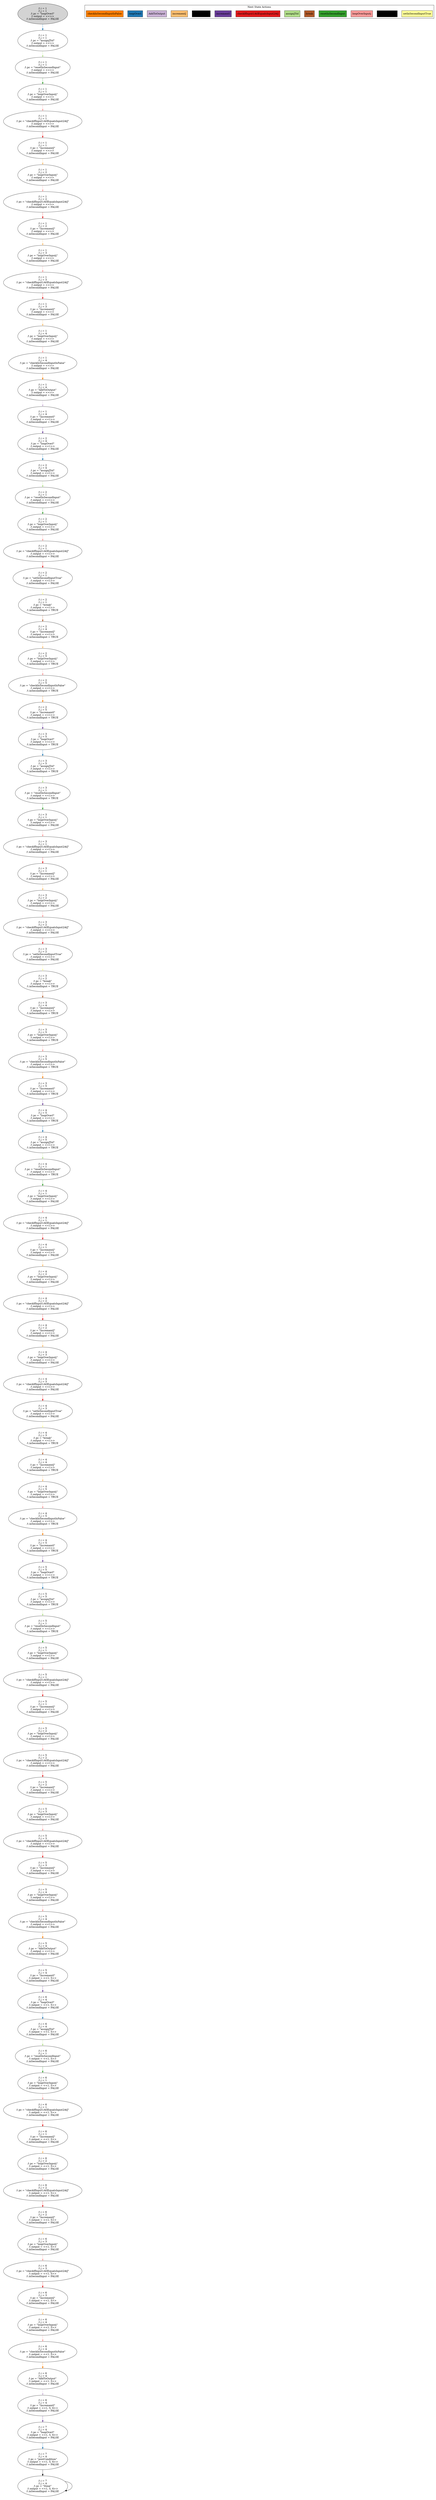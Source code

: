 strict digraph DiskGraph {
edge [colorscheme="paired12"]
nodesep=0.35;
subgraph cluster_graph {
color="white";
1559907073942633259 [label="/\\ i = 1\n/\\ j = 1\n/\\ pc = \"loopOverI\"\n/\\ output = <<>>\n/\\ inSecondInput = FALSE",style = filled]
1559907073942633259 -> -4839336384828059042 [label="",color="2",fontcolor="2"];
-4839336384828059042 [label="/\\ i = 1\n/\\ j = 1\n/\\ pc = \"assignJToI\"\n/\\ output = <<>>\n/\\ inSecondInput = FALSE"];
-4839336384828059042 -> -7735242241898976582 [label="",color="3",fontcolor="3"];
-7735242241898976582 [label="/\\ i = 1\n/\\ j = 1\n/\\ pc = \"resetInSecondInput\"\n/\\ output = <<>>\n/\\ inSecondInput = FALSE"];
-7735242241898976582 -> -2047927959159016953 [label="",color="4",fontcolor="4"];
-2047927959159016953 [label="/\\ i = 1\n/\\ j = 1\n/\\ pc = \"loopOverInputj\"\n/\\ output = <<>>\n/\\ inSecondInput = FALSE"];
-2047927959159016953 -> 7918374965792266569 [label="",color="5",fontcolor="5"];
7918374965792266569 [label="/\\ i = 1\n/\\ j = 1\n/\\ pc = \"checkIfInput1AtIEqualsInput2AtJ\"\n/\\ output = <<>>\n/\\ inSecondInput = FALSE"];
7918374965792266569 -> -1243222104558085387 [label="",color="6",fontcolor="6"];
-1243222104558085387 [label="/\\ i = 1\n/\\ j = 1\n/\\ pc = \"incrementJ\"\n/\\ output = <<>>\n/\\ inSecondInput = FALSE"];
-1243222104558085387 -> -7396395069025703343 [label="",color="7",fontcolor="7"];
-7396395069025703343 [label="/\\ i = 1\n/\\ j = 2\n/\\ pc = \"loopOverInputj\"\n/\\ output = <<>>\n/\\ inSecondInput = FALSE"];
-7396395069025703343 -> -4321124795473267532 [label="",color="5",fontcolor="5"];
-4321124795473267532 [label="/\\ i = 1\n/\\ j = 2\n/\\ pc = \"checkIfInput1AtIEqualsInput2AtJ\"\n/\\ output = <<>>\n/\\ inSecondInput = FALSE"];
-4321124795473267532 -> -7903834776723729820 [label="",color="6",fontcolor="6"];
-7903834776723729820 [label="/\\ i = 1\n/\\ j = 2\n/\\ pc = \"incrementJ\"\n/\\ output = <<>>\n/\\ inSecondInput = FALSE"];
-7903834776723729820 -> -5701299152716897693 [label="",color="7",fontcolor="7"];
-5701299152716897693 [label="/\\ i = 1\n/\\ j = 3\n/\\ pc = \"loopOverInputj\"\n/\\ output = <<>>\n/\\ inSecondInput = FALSE"];
-5701299152716897693 -> 8887487425067228544 [label="",color="5",fontcolor="5"];
8887487425067228544 [label="/\\ i = 1\n/\\ j = 3\n/\\ pc = \"checkIfInput1AtIEqualsInput2AtJ\"\n/\\ output = <<>>\n/\\ inSecondInput = FALSE"];
8887487425067228544 -> -5052951052846705173 [label="",color="6",fontcolor="6"];
-5052951052846705173 [label="/\\ i = 1\n/\\ j = 3\n/\\ pc = \"incrementJ\"\n/\\ output = <<>>\n/\\ inSecondInput = FALSE"];
-5052951052846705173 -> 7838324797912521469 [label="",color="7",fontcolor="7"];
7838324797912521469 [label="/\\ i = 1\n/\\ j = 4\n/\\ pc = \"loopOverInputj\"\n/\\ output = <<>>\n/\\ inSecondInput = FALSE"];
7838324797912521469 -> 3307435000333612254 [label="",color="5",fontcolor="5"];
3307435000333612254 [label="/\\ i = 1\n/\\ j = 4\n/\\ pc = \"checkInSecondInputIsFalse\"\n/\\ output = <<>>\n/\\ inSecondInput = FALSE"];
3307435000333612254 -> 2120979366561653538 [label="",color="8",fontcolor="8"];
2120979366561653538 [label="/\\ i = 1\n/\\ j = 4\n/\\ pc = \"AddToOutput\"\n/\\ output = <<>>\n/\\ inSecondInput = FALSE"];
2120979366561653538 -> 713823105625732353 [label="",color="9",fontcolor="9"];
713823105625732353 [label="/\\ i = 1\n/\\ j = 4\n/\\ pc = \"incrementI\"\n/\\ output = <<1>>\n/\\ inSecondInput = FALSE"];
713823105625732353 -> 1352658935398298176 [label="",color="10",fontcolor="10"];
1352658935398298176 [label="/\\ i = 2\n/\\ j = 4\n/\\ pc = \"loopOverI\"\n/\\ output = <<1>>\n/\\ inSecondInput = FALSE"];
1352658935398298176 -> -6708039967557792907 [label="",color="2",fontcolor="2"];
-6708039967557792907 [label="/\\ i = 2\n/\\ j = 4\n/\\ pc = \"assignJToI\"\n/\\ output = <<1>>\n/\\ inSecondInput = FALSE"];
-6708039967557792907 -> 7648096935795452814 [label="",color="3",fontcolor="3"];
7648096935795452814 [label="/\\ i = 2\n/\\ j = 1\n/\\ pc = \"resetInSecondInput\"\n/\\ output = <<1>>\n/\\ inSecondInput = FALSE"];
7648096935795452814 -> -4069845038268522204 [label="",color="4",fontcolor="4"];
-4069845038268522204 [label="/\\ i = 2\n/\\ j = 1\n/\\ pc = \"loopOverInputj\"\n/\\ output = <<1>>\n/\\ inSecondInput = FALSE"];
-4069845038268522204 -> 4112399937522151971 [label="",color="5",fontcolor="5"];
4112399937522151971 [label="/\\ i = 2\n/\\ j = 1\n/\\ pc = \"checkIfInput1AtIEqualsInput2AtJ\"\n/\\ output = <<1>>\n/\\ inSecondInput = FALSE"];
4112399937522151971 -> -1563597639419521597 [label="",color="6",fontcolor="6"];
-1563597639419521597 [label="/\\ i = 2\n/\\ j = 1\n/\\ pc = \"setInSecondInputTrue\"\n/\\ output = <<1>>\n/\\ inSecondInput = FALSE"];
-1563597639419521597 -> -8361941487113689129 [label="",color="11",fontcolor="11"];
-8361941487113689129 [label="/\\ i = 2\n/\\ j = 1\n/\\ pc = \"break\"\n/\\ output = <<1>>\n/\\ inSecondInput = TRUE"];
-8361941487113689129 -> 4660223645097527218 [label="",color="12",fontcolor="12"];
4660223645097527218 [label="/\\ i = 2\n/\\ j = 4\n/\\ pc = \"incrementJ\"\n/\\ output = <<1>>\n/\\ inSecondInput = TRUE"];
4660223645097527218 -> 3836528606664008204 [label="",color="7",fontcolor="7"];
3836528606664008204 [label="/\\ i = 2\n/\\ j = 5\n/\\ pc = \"loopOverInputj\"\n/\\ output = <<1>>\n/\\ inSecondInput = TRUE"];
3836528606664008204 -> -8320189516578296970 [label="",color="5",fontcolor="5"];
-8320189516578296970 [label="/\\ i = 2\n/\\ j = 5\n/\\ pc = \"checkInSecondInputIsFalse\"\n/\\ output = <<1>>\n/\\ inSecondInput = TRUE"];
-8320189516578296970 -> 3209663358627389834 [label="",color="8",fontcolor="8"];
3209663358627389834 [label="/\\ i = 2\n/\\ j = 5\n/\\ pc = \"incrementI\"\n/\\ output = <<1>>\n/\\ inSecondInput = TRUE"];
3209663358627389834 -> 3216755221748549317 [label="",color="10",fontcolor="10"];
3216755221748549317 [label="/\\ i = 3\n/\\ j = 5\n/\\ pc = \"loopOverI\"\n/\\ output = <<1>>\n/\\ inSecondInput = TRUE"];
3216755221748549317 -> -4009435976044844248 [label="",color="2",fontcolor="2"];
-4009435976044844248 [label="/\\ i = 3\n/\\ j = 5\n/\\ pc = \"assignJToI\"\n/\\ output = <<1>>\n/\\ inSecondInput = TRUE"];
-4009435976044844248 -> 5399961749215816230 [label="",color="3",fontcolor="3"];
5399961749215816230 [label="/\\ i = 3\n/\\ j = 1\n/\\ pc = \"resetInSecondInput\"\n/\\ output = <<1>>\n/\\ inSecondInput = TRUE"];
5399961749215816230 -> -5391952919282826758 [label="",color="4",fontcolor="4"];
-5391952919282826758 [label="/\\ i = 3\n/\\ j = 1\n/\\ pc = \"loopOverInputj\"\n/\\ output = <<1>>\n/\\ inSecondInput = FALSE"];
-5391952919282826758 -> 3671123471884940809 [label="",color="5",fontcolor="5"];
3671123471884940809 [label="/\\ i = 3\n/\\ j = 1\n/\\ pc = \"checkIfInput1AtIEqualsInput2AtJ\"\n/\\ output = <<1>>\n/\\ inSecondInput = FALSE"];
3671123471884940809 -> 2755066727129375883 [label="",color="6",fontcolor="6"];
2755066727129375883 [label="/\\ i = 3\n/\\ j = 1\n/\\ pc = \"incrementJ\"\n/\\ output = <<1>>\n/\\ inSecondInput = FALSE"];
2755066727129375883 -> -7032542956972510528 [label="",color="7",fontcolor="7"];
-7032542956972510528 [label="/\\ i = 3\n/\\ j = 2\n/\\ pc = \"loopOverInputj\"\n/\\ output = <<1>>\n/\\ inSecondInput = FALSE"];
-7032542956972510528 -> -7864489277528862218 [label="",color="5",fontcolor="5"];
-7864489277528862218 [label="/\\ i = 3\n/\\ j = 2\n/\\ pc = \"checkIfInput1AtIEqualsInput2AtJ\"\n/\\ output = <<1>>\n/\\ inSecondInput = FALSE"];
-7864489277528862218 -> 5085938532801401661 [label="",color="6",fontcolor="6"];
5085938532801401661 [label="/\\ i = 3\n/\\ j = 2\n/\\ pc = \"setInSecondInputTrue\"\n/\\ output = <<1>>\n/\\ inSecondInput = FALSE"];
5085938532801401661 -> 3275100114709321371 [label="",color="11",fontcolor="11"];
3275100114709321371 [label="/\\ i = 3\n/\\ j = 2\n/\\ pc = \"break\"\n/\\ output = <<1>>\n/\\ inSecondInput = TRUE"];
3275100114709321371 -> 7441107051492531673 [label="",color="12",fontcolor="12"];
7441107051492531673 [label="/\\ i = 3\n/\\ j = 4\n/\\ pc = \"incrementJ\"\n/\\ output = <<1>>\n/\\ inSecondInput = TRUE"];
7441107051492531673 -> 5156894885886755538 [label="",color="7",fontcolor="7"];
5156894885886755538 [label="/\\ i = 3\n/\\ j = 5\n/\\ pc = \"loopOverInputj\"\n/\\ output = <<1>>\n/\\ inSecondInput = TRUE"];
5156894885886755538 -> -6371281167952727240 [label="",color="5",fontcolor="5"];
-6371281167952727240 [label="/\\ i = 3\n/\\ j = 5\n/\\ pc = \"checkInSecondInputIsFalse\"\n/\\ output = <<1>>\n/\\ inSecondInput = TRUE"];
-6371281167952727240 -> 820618403749657569 [label="",color="8",fontcolor="8"];
820618403749657569 [label="/\\ i = 3\n/\\ j = 5\n/\\ pc = \"incrementI\"\n/\\ output = <<1>>\n/\\ inSecondInput = TRUE"];
820618403749657569 -> -4971681575841825736 [label="",color="10",fontcolor="10"];
-4971681575841825736 [label="/\\ i = 4\n/\\ j = 5\n/\\ pc = \"loopOverI\"\n/\\ output = <<1>>\n/\\ inSecondInput = TRUE"];
-4971681575841825736 -> 4594393350293679161 [label="",color="2",fontcolor="2"];
4594393350293679161 [label="/\\ i = 4\n/\\ j = 5\n/\\ pc = \"assignJToI\"\n/\\ output = <<1>>\n/\\ inSecondInput = TRUE"];
4594393350293679161 -> 3134208895822777426 [label="",color="3",fontcolor="3"];
3134208895822777426 [label="/\\ i = 4\n/\\ j = 1\n/\\ pc = \"resetInSecondInput\"\n/\\ output = <<1>>\n/\\ inSecondInput = TRUE"];
3134208895822777426 -> -9193104838163057343 [label="",color="4",fontcolor="4"];
-9193104838163057343 [label="/\\ i = 4\n/\\ j = 1\n/\\ pc = \"loopOverInputj\"\n/\\ output = <<1>>\n/\\ inSecondInput = FALSE"];
-9193104838163057343 -> 95677437280594655 [label="",color="5",fontcolor="5"];
95677437280594655 [label="/\\ i = 4\n/\\ j = 1\n/\\ pc = \"checkIfInput1AtIEqualsInput2AtJ\"\n/\\ output = <<1>>\n/\\ inSecondInput = FALSE"];
95677437280594655 -> -3340833342281194598 [label="",color="6",fontcolor="6"];
-3340833342281194598 [label="/\\ i = 4\n/\\ j = 1\n/\\ pc = \"incrementJ\"\n/\\ output = <<1>>\n/\\ inSecondInput = FALSE"];
-3340833342281194598 -> -6113905011901364613 [label="",color="7",fontcolor="7"];
-6113905011901364613 [label="/\\ i = 4\n/\\ j = 2\n/\\ pc = \"loopOverInputj\"\n/\\ output = <<1>>\n/\\ inSecondInput = FALSE"];
-6113905011901364613 -> -6811094188219970272 [label="",color="5",fontcolor="5"];
-6811094188219970272 [label="/\\ i = 4\n/\\ j = 2\n/\\ pc = \"checkIfInput1AtIEqualsInput2AtJ\"\n/\\ output = <<1>>\n/\\ inSecondInput = FALSE"];
-6811094188219970272 -> -3118245931985407247 [label="",color="6",fontcolor="6"];
-3118245931985407247 [label="/\\ i = 4\n/\\ j = 2\n/\\ pc = \"incrementJ\"\n/\\ output = <<1>>\n/\\ inSecondInput = FALSE"];
-3118245931985407247 -> 7645757335611939570 [label="",color="7",fontcolor="7"];
7645757335611939570 [label="/\\ i = 4\n/\\ j = 3\n/\\ pc = \"loopOverInputj\"\n/\\ output = <<1>>\n/\\ inSecondInput = FALSE"];
7645757335611939570 -> 1829931164783648234 [label="",color="5",fontcolor="5"];
1829931164783648234 [label="/\\ i = 4\n/\\ j = 3\n/\\ pc = \"checkIfInput1AtIEqualsInput2AtJ\"\n/\\ output = <<1>>\n/\\ inSecondInput = FALSE"];
1829931164783648234 -> 7968896603759948900 [label="",color="6",fontcolor="6"];
7968896603759948900 [label="/\\ i = 4\n/\\ j = 3\n/\\ pc = \"setInSecondInputTrue\"\n/\\ output = <<1>>\n/\\ inSecondInput = FALSE"];
7968896603759948900 -> 5131321338055162855 [label="",color="11",fontcolor="11"];
5131321338055162855 [label="/\\ i = 4\n/\\ j = 3\n/\\ pc = \"break\"\n/\\ output = <<1>>\n/\\ inSecondInput = TRUE"];
5131321338055162855 -> -8008226825331615032 [label="",color="12",fontcolor="12"];
-8008226825331615032 [label="/\\ i = 4\n/\\ j = 4\n/\\ pc = \"incrementJ\"\n/\\ output = <<1>>\n/\\ inSecondInput = TRUE"];
-8008226825331615032 -> 8273271032313738857 [label="",color="7",fontcolor="7"];
8273271032313738857 [label="/\\ i = 4\n/\\ j = 5\n/\\ pc = \"loopOverInputj\"\n/\\ output = <<1>>\n/\\ inSecondInput = TRUE"];
8273271032313738857 -> 8557062716759227090 [label="",color="5",fontcolor="5"];
8557062716759227090 [label="/\\ i = 4\n/\\ j = 5\n/\\ pc = \"checkInSecondInputIsFalse\"\n/\\ output = <<1>>\n/\\ inSecondInput = TRUE"];
8557062716759227090 -> -217752476132934416 [label="",color="8",fontcolor="8"];
-217752476132934416 [label="/\\ i = 4\n/\\ j = 5\n/\\ pc = \"incrementI\"\n/\\ output = <<1>>\n/\\ inSecondInput = TRUE"];
-217752476132934416 -> 8808246971585847473 [label="",color="10",fontcolor="10"];
8808246971585847473 [label="/\\ i = 5\n/\\ j = 5\n/\\ pc = \"loopOverI\"\n/\\ output = <<1>>\n/\\ inSecondInput = TRUE"];
8808246971585847473 -> 1741485330375915090 [label="",color="2",fontcolor="2"];
1741485330375915090 [label="/\\ i = 5\n/\\ j = 5\n/\\ pc = \"assignJToI\"\n/\\ output = <<1>>\n/\\ inSecondInput = TRUE"];
1741485330375915090 -> 5043942084706764565 [label="",color="3",fontcolor="3"];
5043942084706764565 [label="/\\ i = 5\n/\\ j = 1\n/\\ pc = \"resetInSecondInput\"\n/\\ output = <<1>>\n/\\ inSecondInput = TRUE"];
5043942084706764565 -> -953240056044743265 [label="",color="4",fontcolor="4"];
-953240056044743265 [label="/\\ i = 5\n/\\ j = 1\n/\\ pc = \"loopOverInputj\"\n/\\ output = <<1>>\n/\\ inSecondInput = FALSE"];
-953240056044743265 -> 771158645327359733 [label="",color="5",fontcolor="5"];
771158645327359733 [label="/\\ i = 5\n/\\ j = 1\n/\\ pc = \"checkIfInput1AtIEqualsInput2AtJ\"\n/\\ output = <<1>>\n/\\ inSecondInput = FALSE"];
771158645327359733 -> -699581865295889935 [label="",color="6",fontcolor="6"];
-699581865295889935 [label="/\\ i = 5\n/\\ j = 1\n/\\ pc = \"incrementJ\"\n/\\ output = <<1>>\n/\\ inSecondInput = FALSE"];
-699581865295889935 -> -2771432119657191771 [label="",color="7",fontcolor="7"];
-2771432119657191771 [label="/\\ i = 5\n/\\ j = 2\n/\\ pc = \"loopOverInputj\"\n/\\ output = <<1>>\n/\\ inSecondInput = FALSE"];
-2771432119657191771 -> -6153466025217128182 [label="",color="5",fontcolor="5"];
-6153466025217128182 [label="/\\ i = 5\n/\\ j = 2\n/\\ pc = \"checkIfInput1AtIEqualsInput2AtJ\"\n/\\ output = <<1>>\n/\\ inSecondInput = FALSE"];
-6153466025217128182 -> -913760004437956454 [label="",color="6",fontcolor="6"];
-913760004437956454 [label="/\\ i = 5\n/\\ j = 2\n/\\ pc = \"incrementJ\"\n/\\ output = <<1>>\n/\\ inSecondInput = FALSE"];
-913760004437956454 -> 1780541617055644204 [label="",color="7",fontcolor="7"];
1780541617055644204 [label="/\\ i = 5\n/\\ j = 3\n/\\ pc = \"loopOverInputj\"\n/\\ output = <<1>>\n/\\ inSecondInput = FALSE"];
1780541617055644204 -> 1334585145739237824 [label="",color="5",fontcolor="5"];
1334585145739237824 [label="/\\ i = 5\n/\\ j = 3\n/\\ pc = \"checkIfInput1AtIEqualsInput2AtJ\"\n/\\ output = <<1>>\n/\\ inSecondInput = FALSE"];
1334585145739237824 -> -1127947111467231165 [label="",color="6",fontcolor="6"];
-1127947111467231165 [label="/\\ i = 5\n/\\ j = 3\n/\\ pc = \"incrementJ\"\n/\\ output = <<1>>\n/\\ inSecondInput = FALSE"];
-1127947111467231165 -> -8137726295887462191 [label="",color="7",fontcolor="7"];
-8137726295887462191 [label="/\\ i = 5\n/\\ j = 4\n/\\ pc = \"loopOverInputj\"\n/\\ output = <<1>>\n/\\ inSecondInput = FALSE"];
-8137726295887462191 -> -8065777460380181483 [label="",color="5",fontcolor="5"];
-8065777460380181483 [label="/\\ i = 5\n/\\ j = 4\n/\\ pc = \"checkInSecondInputIsFalse\"\n/\\ output = <<1>>\n/\\ inSecondInput = FALSE"];
-8065777460380181483 -> -3684908165340330367 [label="",color="8",fontcolor="8"];
-3684908165340330367 [label="/\\ i = 5\n/\\ j = 4\n/\\ pc = \"AddToOutput\"\n/\\ output = <<1>>\n/\\ inSecondInput = FALSE"];
-3684908165340330367 -> 3592438410223902387 [label="",color="9",fontcolor="9"];
3592438410223902387 [label="/\\ i = 5\n/\\ j = 4\n/\\ pc = \"incrementI\"\n/\\ output = <<1, 5>>\n/\\ inSecondInput = FALSE"];
3592438410223902387 -> -6949169899142397165 [label="",color="10",fontcolor="10"];
-6949169899142397165 [label="/\\ i = 6\n/\\ j = 4\n/\\ pc = \"loopOverI\"\n/\\ output = <<1, 5>>\n/\\ inSecondInput = FALSE"];
-6949169899142397165 -> 656450550328516373 [label="",color="2",fontcolor="2"];
656450550328516373 [label="/\\ i = 6\n/\\ j = 4\n/\\ pc = \"assignJToI\"\n/\\ output = <<1, 5>>\n/\\ inSecondInput = FALSE"];
656450550328516373 -> 7191461491347417503 [label="",color="3",fontcolor="3"];
7191461491347417503 [label="/\\ i = 6\n/\\ j = 1\n/\\ pc = \"resetInSecondInput\"\n/\\ output = <<1, 5>>\n/\\ inSecondInput = FALSE"];
7191461491347417503 -> -7149102552729001262 [label="",color="4",fontcolor="4"];
-7149102552729001262 [label="/\\ i = 6\n/\\ j = 1\n/\\ pc = \"loopOverInputj\"\n/\\ output = <<1, 5>>\n/\\ inSecondInput = FALSE"];
-7149102552729001262 -> 7959570466715044414 [label="",color="5",fontcolor="5"];
7959570466715044414 [label="/\\ i = 6\n/\\ j = 1\n/\\ pc = \"checkIfInput1AtIEqualsInput2AtJ\"\n/\\ output = <<1, 5>>\n/\\ inSecondInput = FALSE"];
7959570466715044414 -> 3856731529208351358 [label="",color="6",fontcolor="6"];
3856731529208351358 [label="/\\ i = 6\n/\\ j = 1\n/\\ pc = \"incrementJ\"\n/\\ output = <<1, 5>>\n/\\ inSecondInput = FALSE"];
3856731529208351358 -> -2210808815412757424 [label="",color="7",fontcolor="7"];
-2210808815412757424 [label="/\\ i = 6\n/\\ j = 2\n/\\ pc = \"loopOverInputj\"\n/\\ output = <<1, 5>>\n/\\ inSecondInput = FALSE"];
-2210808815412757424 -> 7973824521771735713 [label="",color="5",fontcolor="5"];
7973824521771735713 [label="/\\ i = 6\n/\\ j = 2\n/\\ pc = \"checkIfInput1AtIEqualsInput2AtJ\"\n/\\ output = <<1, 5>>\n/\\ inSecondInput = FALSE"];
7973824521771735713 -> 1928422540580763878 [label="",color="6",fontcolor="6"];
1928422540580763878 [label="/\\ i = 6\n/\\ j = 2\n/\\ pc = \"incrementJ\"\n/\\ output = <<1, 5>>\n/\\ inSecondInput = FALSE"];
1928422540580763878 -> -3880406443843422674 [label="",color="7",fontcolor="7"];
-3880406443843422674 [label="/\\ i = 6\n/\\ j = 3\n/\\ pc = \"loopOverInputj\"\n/\\ output = <<1, 5>>\n/\\ inSecondInput = FALSE"];
-3880406443843422674 -> 7990182733922691796 [label="",color="5",fontcolor="5"];
7990182733922691796 [label="/\\ i = 6\n/\\ j = 3\n/\\ pc = \"checkIfInput1AtIEqualsInput2AtJ\"\n/\\ output = <<1, 5>>\n/\\ inSecondInput = FALSE"];
7990182733922691796 -> 413117330155886 [label="",color="6",fontcolor="6"];
413117330155886 [label="/\\ i = 6\n/\\ j = 3\n/\\ pc = \"incrementJ\"\n/\\ output = <<1, 5>>\n/\\ inSecondInput = FALSE"];
413117330155886 -> 1900643423769100628 [label="",color="7",fontcolor="7"];
1900643423769100628 [label="/\\ i = 6\n/\\ j = 4\n/\\ pc = \"loopOverInputj\"\n/\\ output = <<1, 5>>\n/\\ inSecondInput = FALSE"];
1900643423769100628 -> -3200001806121416549 [label="",color="5",fontcolor="5"];
-3200001806121416549 [label="/\\ i = 6\n/\\ j = 4\n/\\ pc = \"checkInSecondInputIsFalse\"\n/\\ output = <<1, 5>>\n/\\ inSecondInput = FALSE"];
-3200001806121416549 -> -5046551801444894898 [label="",color="8",fontcolor="8"];
-5046551801444894898 [label="/\\ i = 6\n/\\ j = 4\n/\\ pc = \"AddToOutput\"\n/\\ output = <<1, 5>>\n/\\ inSecondInput = FALSE"];
-5046551801444894898 -> 2867308375384259947 [label="",color="9",fontcolor="9"];
2867308375384259947 [label="/\\ i = 6\n/\\ j = 4\n/\\ pc = \"incrementI\"\n/\\ output = <<1, 5, 6>>\n/\\ inSecondInput = FALSE"];
2867308375384259947 -> -7763971137611353176 [label="",color="10",fontcolor="10"];
-7763971137611353176 [label="/\\ i = 7\n/\\ j = 4\n/\\ pc = \"loopOverI\"\n/\\ output = <<1, 5, 6>>\n/\\ inSecondInput = FALSE"];
-7763971137611353176 -> -6563722848243347864 [label="",color="2",fontcolor="2"];
-6563722848243347864 [label="/\\ i = 7\n/\\ j = 4\n/\\ pc = \"postCondition\"\n/\\ output = <<1, 5, 6>>\n/\\ inSecondInput = FALSE"];
-6563722848243347864 -> 262769311784065277 [label="",color="13",fontcolor="13"];
262769311784065277 [label="/\\ i = 7\n/\\ j = 4\n/\\ pc = \"Done\"\n/\\ output = <<1, 5, 6>>\n/\\ inSecondInput = FALSE"];
262769311784065277 -> 262769311784065277 [label="",color="14",fontcolor="14"];
{rank = same; 1559907073942633259;}
{rank = same; -4839336384828059042;}
{rank = same; -7735242241898976582;}
{rank = same; -2047927959159016953;}
{rank = same; 7918374965792266569;}
{rank = same; -1243222104558085387;}
{rank = same; -7396395069025703343;}
{rank = same; -4321124795473267532;}
{rank = same; -7903834776723729820;}
{rank = same; -5701299152716897693;}
{rank = same; 8887487425067228544;}
{rank = same; -5052951052846705173;}
{rank = same; 7838324797912521469;}
{rank = same; 3307435000333612254;}
{rank = same; 2120979366561653538;}
{rank = same; 713823105625732353;}
{rank = same; 1352658935398298176;}
{rank = same; -6708039967557792907;}
{rank = same; 7648096935795452814;}
{rank = same; -4069845038268522204;}
{rank = same; 4112399937522151971;}
{rank = same; -1563597639419521597;}
{rank = same; -8361941487113689129;}
{rank = same; 4660223645097527218;}
{rank = same; 3836528606664008204;}
{rank = same; -8320189516578296970;}
{rank = same; 3209663358627389834;}
{rank = same; 3216755221748549317;}
{rank = same; -4009435976044844248;}
{rank = same; 5399961749215816230;}
{rank = same; -5391952919282826758;}
{rank = same; 3671123471884940809;}
{rank = same; 2755066727129375883;}
{rank = same; -7032542956972510528;}
{rank = same; -7864489277528862218;}
{rank = same; 5085938532801401661;}
{rank = same; 3275100114709321371;}
{rank = same; 7441107051492531673;}
{rank = same; 5156894885886755538;}
{rank = same; -6371281167952727240;}
{rank = same; 820618403749657569;}
{rank = same; -4971681575841825736;}
{rank = same; 4594393350293679161;}
{rank = same; 3134208895822777426;}
{rank = same; -9193104838163057343;}
{rank = same; 95677437280594655;}
{rank = same; -3340833342281194598;}
{rank = same; -6113905011901364613;}
{rank = same; -6811094188219970272;}
{rank = same; -3118245931985407247;}
{rank = same; 7645757335611939570;}
{rank = same; 1829931164783648234;}
{rank = same; 7968896603759948900;}
{rank = same; 5131321338055162855;}
{rank = same; -8008226825331615032;}
{rank = same; 8273271032313738857;}
{rank = same; 8557062716759227090;}
{rank = same; -217752476132934416;}
{rank = same; 8808246971585847473;}
{rank = same; 1741485330375915090;}
{rank = same; 5043942084706764565;}
{rank = same; -953240056044743265;}
{rank = same; 771158645327359733;}
{rank = same; -699581865295889935;}
{rank = same; -2771432119657191771;}
{rank = same; -6153466025217128182;}
{rank = same; -913760004437956454;}
{rank = same; 1780541617055644204;}
{rank = same; 1334585145739237824;}
{rank = same; -1127947111467231165;}
{rank = same; -8137726295887462191;}
{rank = same; -8065777460380181483;}
{rank = same; -3684908165340330367;}
{rank = same; 3592438410223902387;}
{rank = same; -6949169899142397165;}
{rank = same; 656450550328516373;}
{rank = same; 7191461491347417503;}
{rank = same; -7149102552729001262;}
{rank = same; 7959570466715044414;}
{rank = same; 3856731529208351358;}
{rank = same; -2210808815412757424;}
{rank = same; 7973824521771735713;}
{rank = same; 1928422540580763878;}
{rank = same; -3880406443843422674;}
{rank = same; 7990182733922691796;}
{rank = same; 413117330155886;}
{rank = same; 1900643423769100628;}
{rank = same; -3200001806121416549;}
{rank = same; -5046551801444894898;}
{rank = same; 2867308375384259947;}
{rank = same; -7763971137611353176;}
{rank = same; -6563722848243347864;}
{rank = same; 262769311784065277;}
}
subgraph cluster_legend {graph[style=bold];label = "Next State Actions" style="solid"
node [ labeljust="l",colorscheme="paired12",style=filled,shape=record ]
setInSecondInputTrue [label="setInSecondInputTrue",fillcolor=11]
postCondition [label="postCondition",fillcolor=13]
loopOverInputj [label="loopOverInputj",fillcolor=5]
resetInSecondInput [label="resetInSecondInput",fillcolor=4]
break [label="break",fillcolor=12]
assignJToI [label="assignJToI",fillcolor=3]
checkIfInput1AtIEqualsInput2AtJ [label="checkIfInput1AtIEqualsInput2AtJ",fillcolor=6]
incrementI [label="incrementI",fillcolor=10]
Terminating [label="Terminating",fillcolor=14]
incrementJ [label="incrementJ",fillcolor=7]
AddToOutput [label="AddToOutput",fillcolor=9]
loopOverI [label="loopOverI",fillcolor=2]
checkInSecondInputIsFalse [label="checkInSecondInputIsFalse",fillcolor=8]
}}